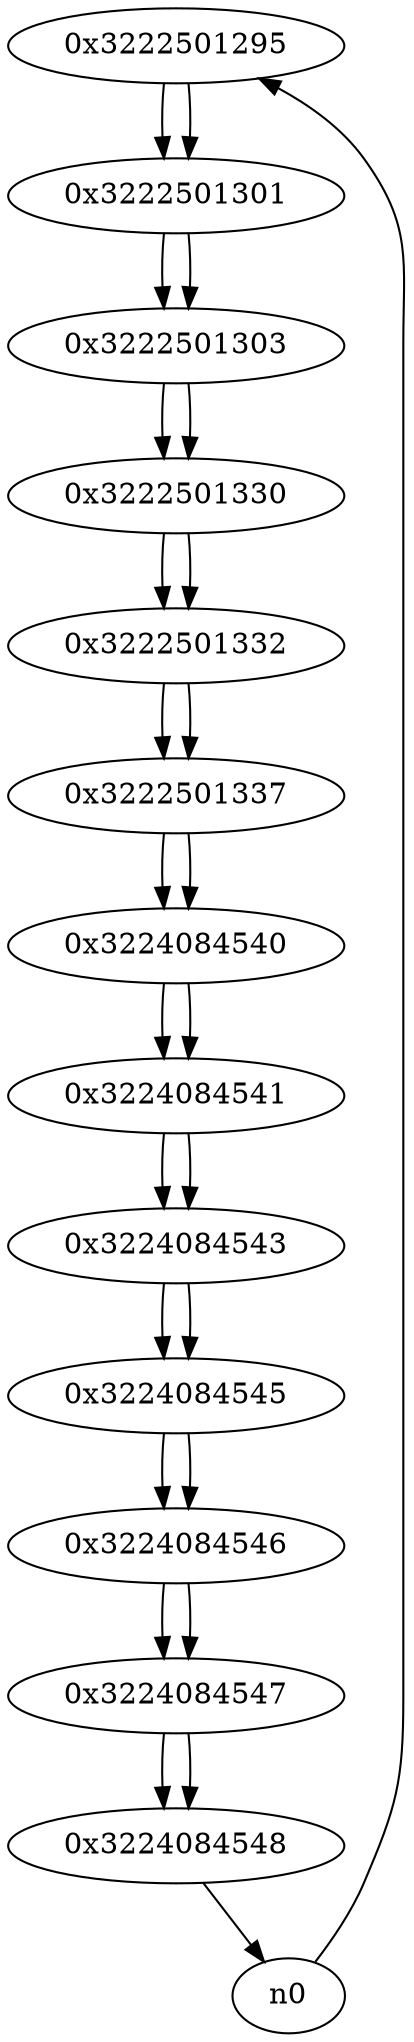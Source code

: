 digraph G{
/* nodes */
  n1 [label="0x3222501295"]
  n2 [label="0x3222501301"]
  n3 [label="0x3222501303"]
  n4 [label="0x3222501330"]
  n5 [label="0x3222501332"]
  n6 [label="0x3222501337"]
  n7 [label="0x3224084540"]
  n8 [label="0x3224084541"]
  n9 [label="0x3224084543"]
  n10 [label="0x3224084545"]
  n11 [label="0x3224084546"]
  n12 [label="0x3224084547"]
  n13 [label="0x3224084548"]
/* edges */
n1 -> n2;
n0 -> n1;
n2 -> n3;
n1 -> n2;
n3 -> n4;
n2 -> n3;
n4 -> n5;
n3 -> n4;
n5 -> n6;
n4 -> n5;
n6 -> n7;
n5 -> n6;
n7 -> n8;
n6 -> n7;
n8 -> n9;
n7 -> n8;
n9 -> n10;
n8 -> n9;
n10 -> n11;
n9 -> n10;
n11 -> n12;
n10 -> n11;
n12 -> n13;
n11 -> n12;
n13 -> n0;
n12 -> n13;
}
